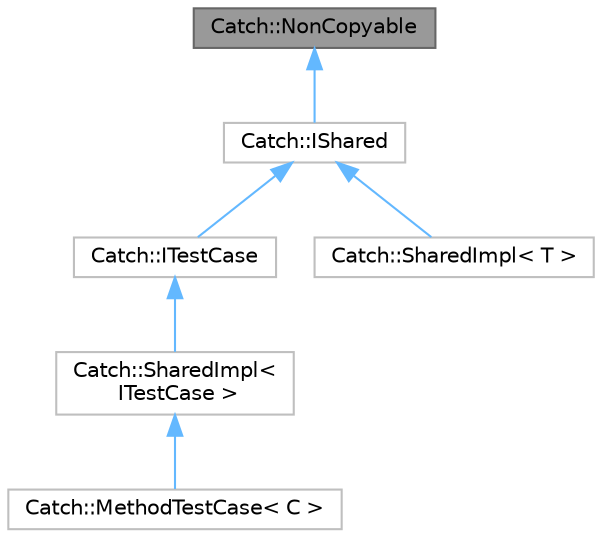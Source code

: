 digraph "Catch::NonCopyable"
{
 // LATEX_PDF_SIZE
  bgcolor="transparent";
  edge [fontname=Helvetica,fontsize=10,labelfontname=Helvetica,labelfontsize=10];
  node [fontname=Helvetica,fontsize=10,shape=box,height=0.2,width=0.4];
  Node1 [id="Node000001",label="Catch::NonCopyable",height=0.2,width=0.4,color="gray40", fillcolor="grey60", style="filled", fontcolor="black",tooltip=" "];
  Node1 -> Node2 [id="edge6_Node000001_Node000002",dir="back",color="steelblue1",style="solid",tooltip=" "];
  Node2 [id="Node000002",label="Catch::IShared",height=0.2,width=0.4,color="grey75", fillcolor="white", style="filled",URL="$structCatch_1_1IShared.html",tooltip=" "];
  Node2 -> Node3 [id="edge7_Node000002_Node000003",dir="back",color="steelblue1",style="solid",tooltip=" "];
  Node3 [id="Node000003",label="Catch::ITestCase",height=0.2,width=0.4,color="grey75", fillcolor="white", style="filled",URL="$structCatch_1_1ITestCase.html",tooltip=" "];
  Node3 -> Node4 [id="edge8_Node000003_Node000004",dir="back",color="steelblue1",style="solid",tooltip=" "];
  Node4 [id="Node000004",label="Catch::SharedImpl\<\l ITestCase \>",height=0.2,width=0.4,color="grey75", fillcolor="white", style="filled",URL="$structCatch_1_1SharedImpl.html",tooltip=" "];
  Node4 -> Node5 [id="edge9_Node000004_Node000005",dir="back",color="steelblue1",style="solid",tooltip=" "];
  Node5 [id="Node000005",label="Catch::MethodTestCase\< C \>",height=0.2,width=0.4,color="grey75", fillcolor="white", style="filled",URL="$classCatch_1_1MethodTestCase.html",tooltip=" "];
  Node2 -> Node6 [id="edge10_Node000002_Node000006",dir="back",color="steelblue1",style="solid",tooltip=" "];
  Node6 [id="Node000006",label="Catch::SharedImpl\< T \>",height=0.2,width=0.4,color="grey75", fillcolor="white", style="filled",URL="$structCatch_1_1SharedImpl.html",tooltip=" "];
}
